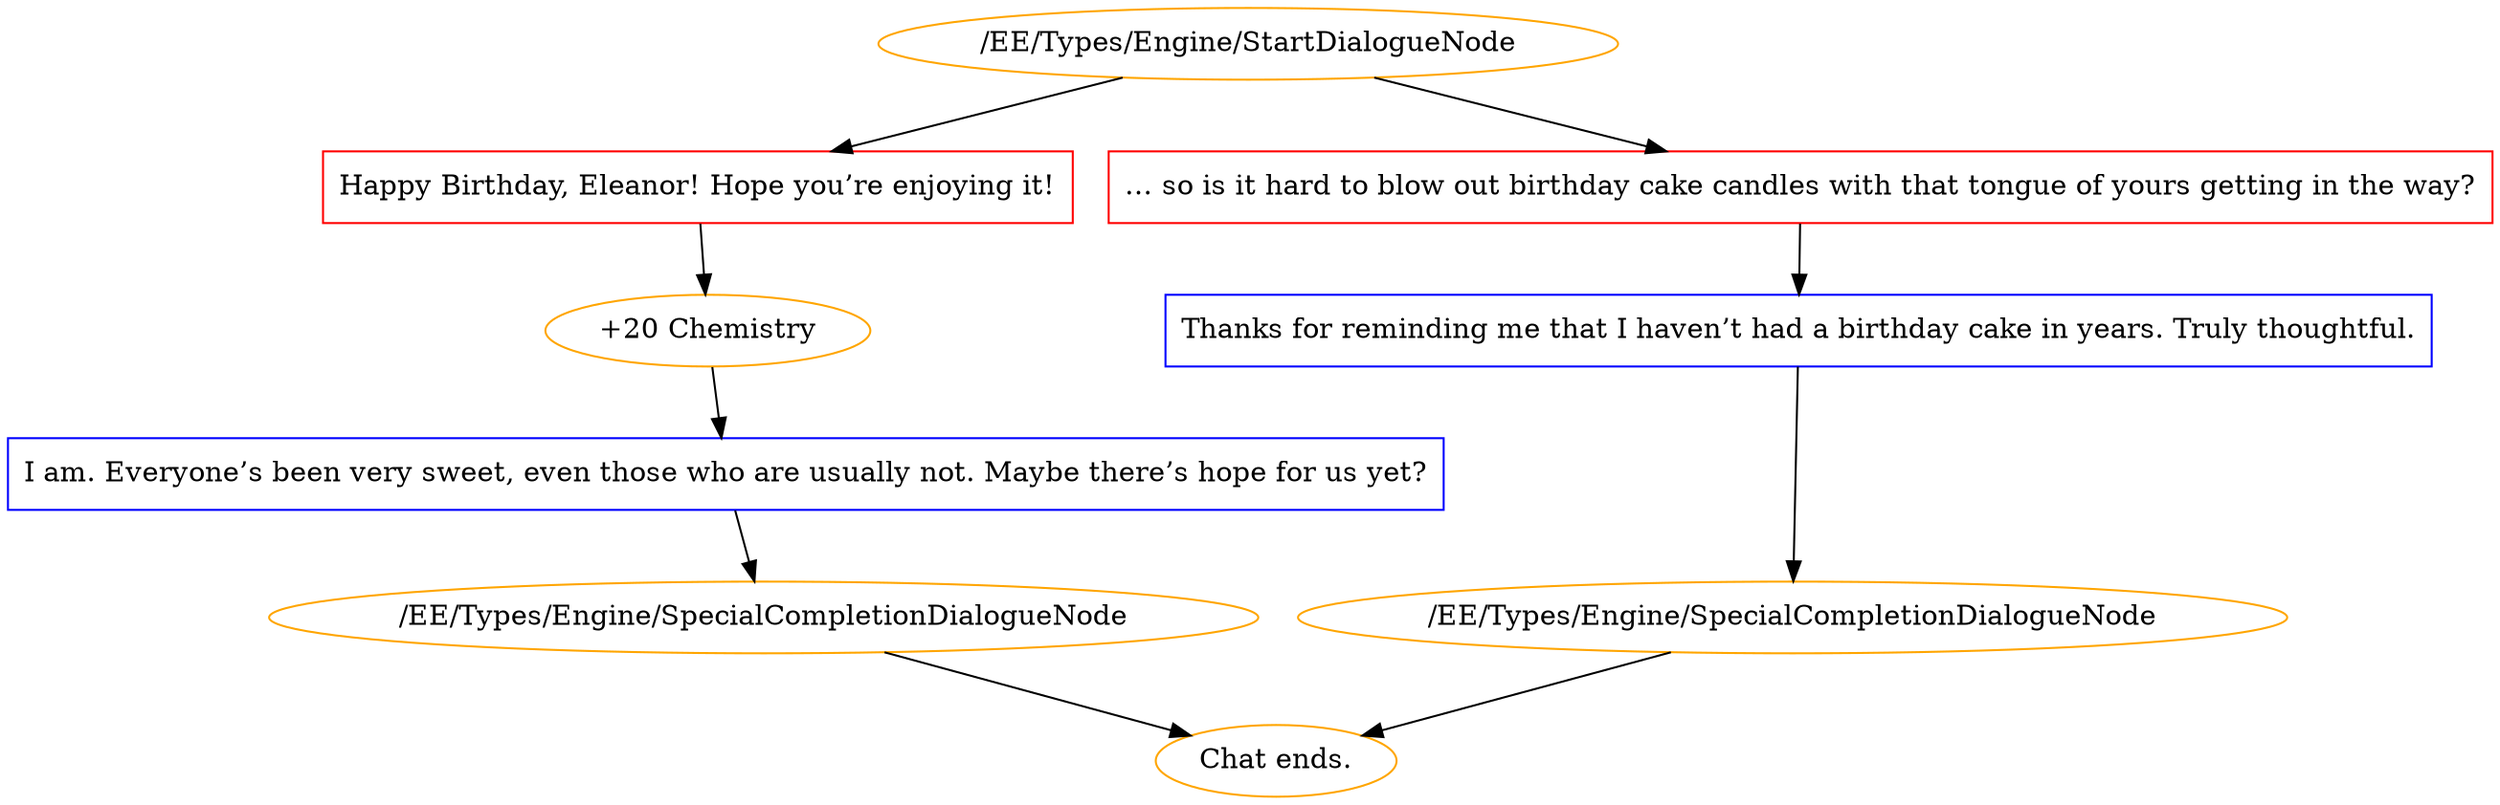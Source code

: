 digraph {
	2832 [label="/EE/Types/Engine/StartDialogueNode",color=orange];
		2832 -> 2833;
		2832 -> 2836;
	2833 [label="Happy Birthday, Eleanor! Hope you’re enjoying it!",shape=box,color=red];
		2833 -> 784;
	2836 [label="… so is it hard to blow out birthday cake candles with that tongue of yours getting in the way?",shape=box,color=red];
		2836 -> 785;
	784 [label="+20 Chemistry",color=orange];
		784 -> 2835;
	785 [label="Thanks for reminding me that I haven’t had a birthday cake in years. Truly thoughtful.",shape=box,color=blue];
		785 -> 2843;
	2835 [label="I am. Everyone’s been very sweet, even those who are usually not. Maybe there’s hope for us yet?",shape=box,color=blue];
		2835 -> 2838;
	2843 [label="/EE/Types/Engine/SpecialCompletionDialogueNode",color=orange];
		2843 -> "Chat ends.";
	2838 [label="/EE/Types/Engine/SpecialCompletionDialogueNode",color=orange];
		2838 -> "Chat ends.";
	"Chat ends." [color=orange];
	"Chat ends." [color=orange];
}